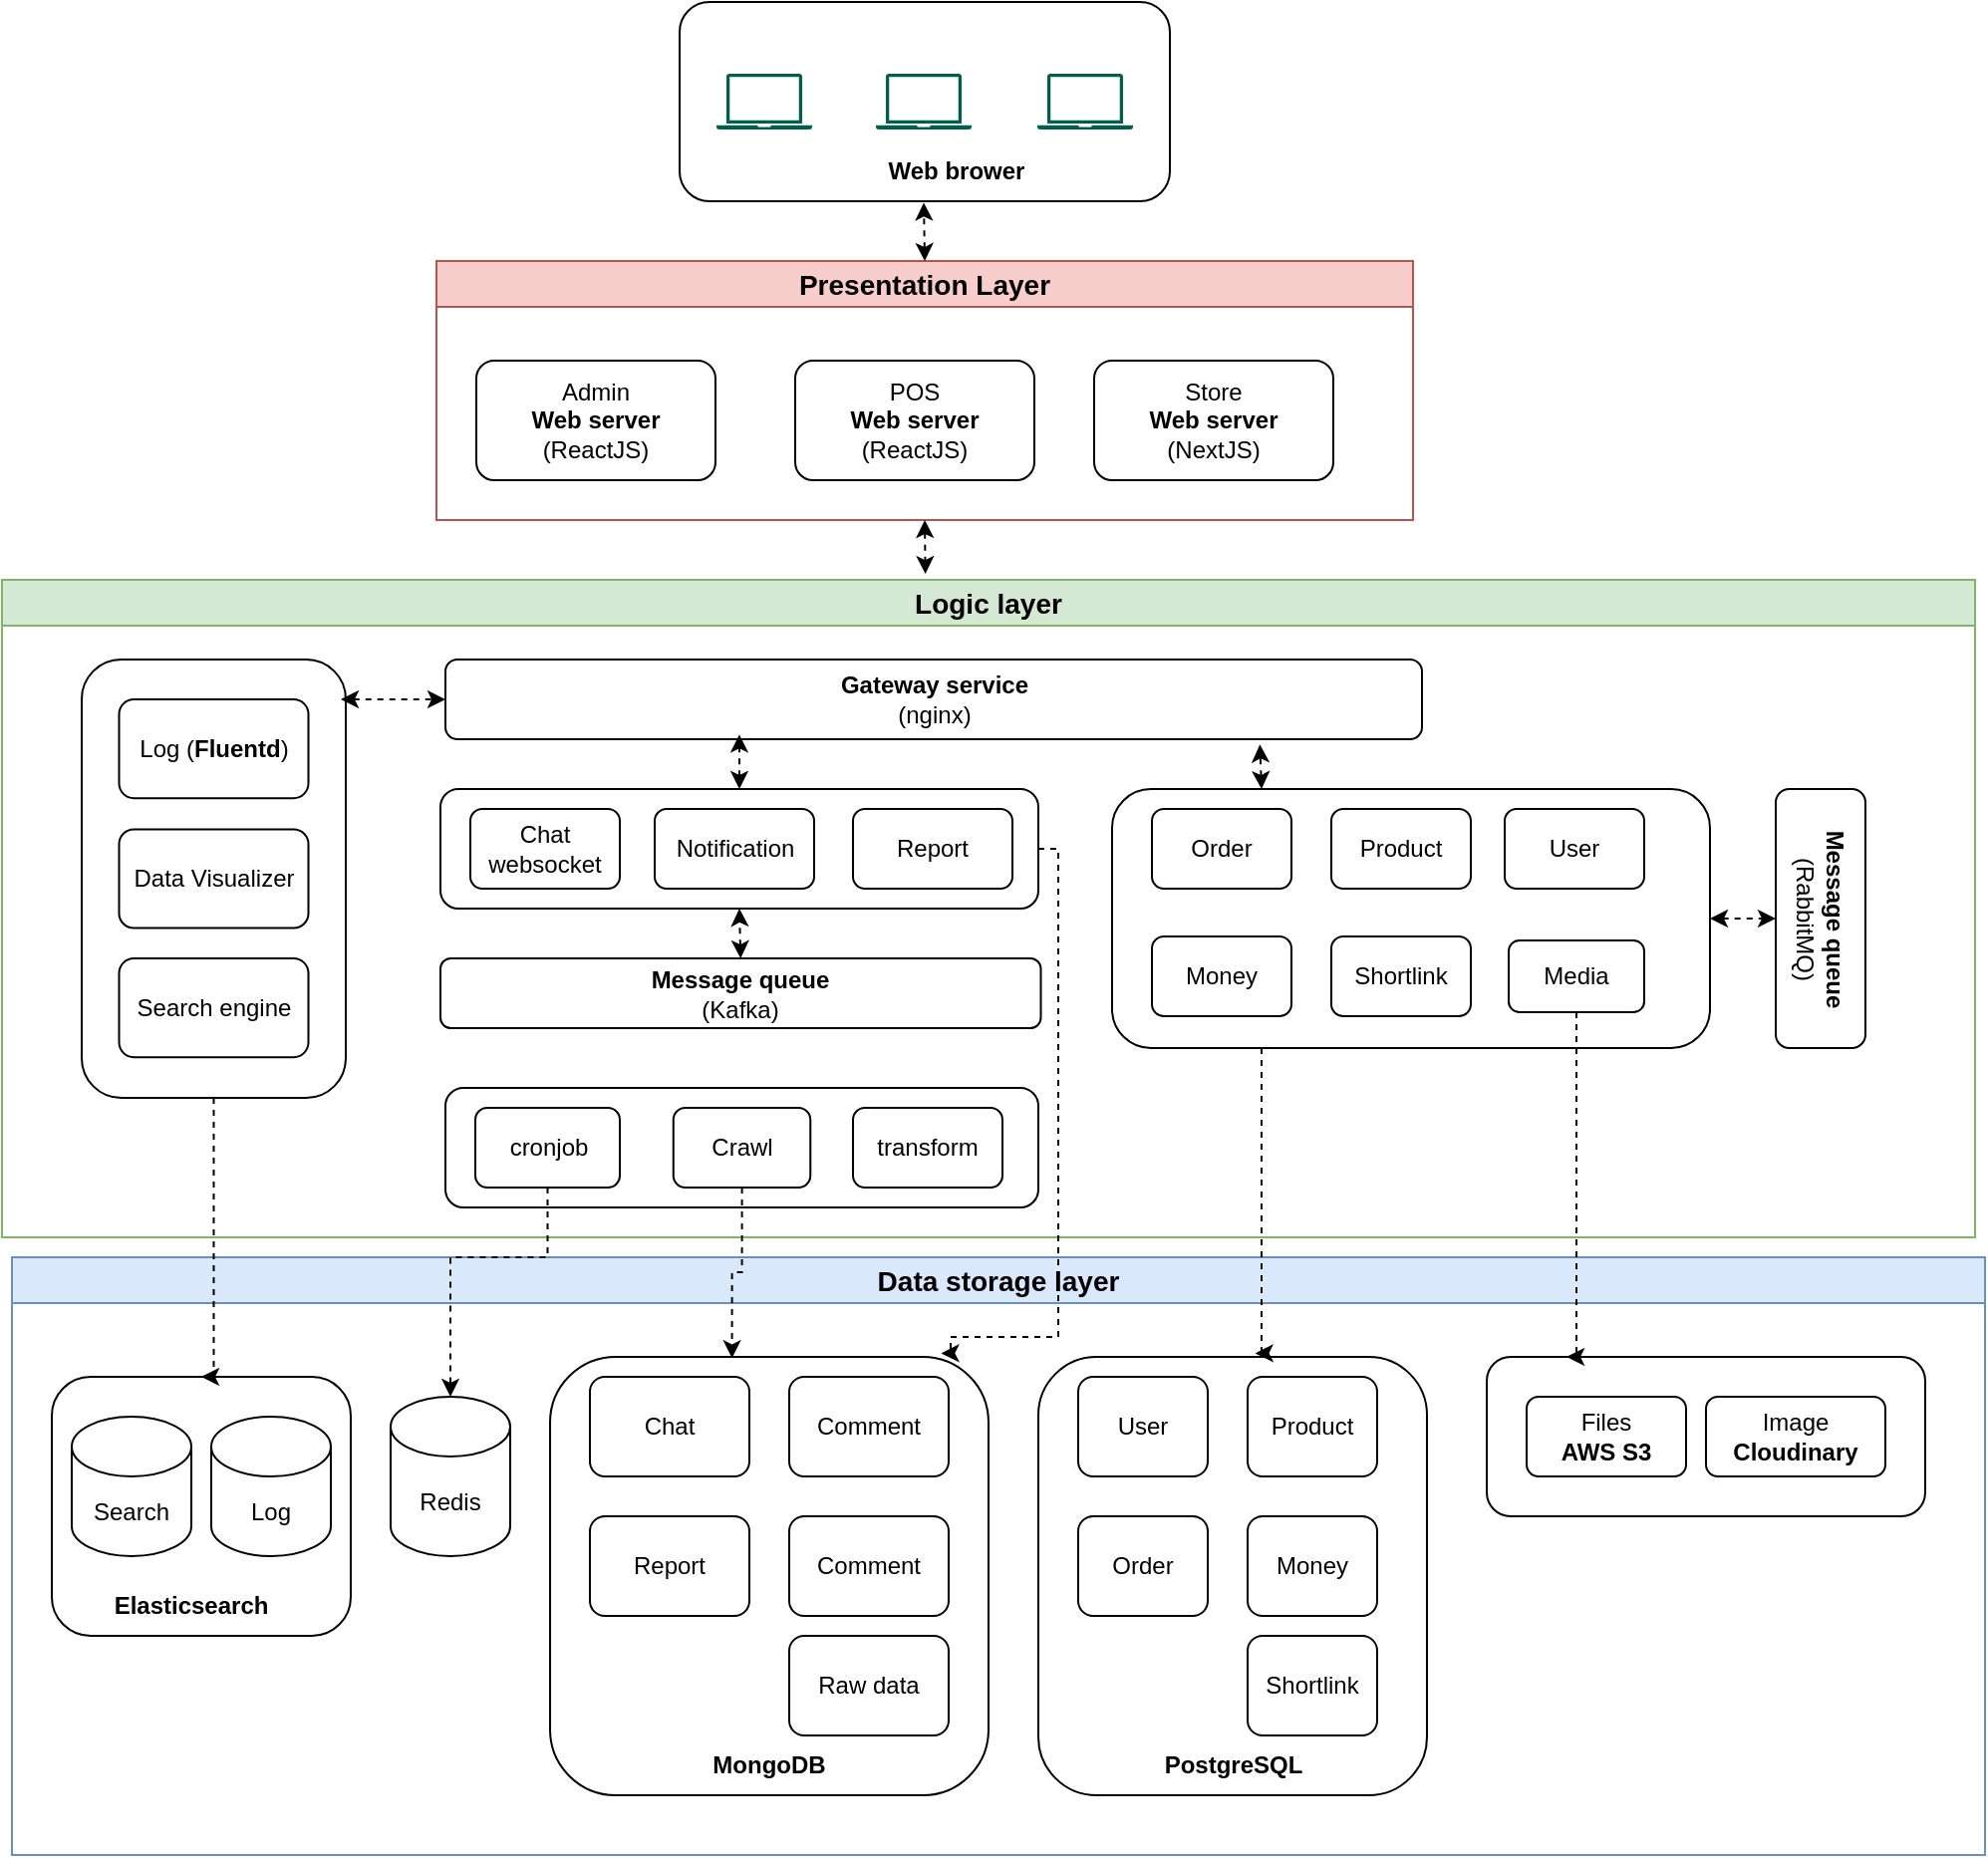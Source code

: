 <mxfile version="21.6.8" type="github">
  <diagram name="Page-1" id="j6dD-TUSr5Li1pP9D4Zx">
    <mxGraphModel dx="1950" dy="1658" grid="1" gridSize="10" guides="1" tooltips="1" connect="1" arrows="1" fold="1" page="1" pageScale="1" pageWidth="850" pageHeight="1100" math="0" shadow="0">
      <root>
        <mxCell id="0" />
        <mxCell id="1" parent="0" />
        <mxCell id="ZhyeiX_FUr-p3HCYH4gQ-8" value="&lt;font style=&quot;font-size: 14px;&quot;&gt;Presentation Layer&lt;/font&gt;" style="swimlane;whiteSpace=wrap;html=1;fillColor=#f8cecc;strokeColor=#b85450;" vertex="1" parent="1">
          <mxGeometry x="98" y="120" width="490" height="130" as="geometry" />
        </mxCell>
        <mxCell id="ZhyeiX_FUr-p3HCYH4gQ-9" value="Admin&lt;br&gt;&lt;b&gt;Web server&lt;/b&gt;&lt;br&gt;(ReactJS)" style="rounded=1;whiteSpace=wrap;html=1;" vertex="1" parent="ZhyeiX_FUr-p3HCYH4gQ-8">
          <mxGeometry x="20" y="50" width="120" height="60" as="geometry" />
        </mxCell>
        <mxCell id="ZhyeiX_FUr-p3HCYH4gQ-10" value="POS&lt;br&gt;&lt;b&gt;Web server&lt;/b&gt;&lt;br&gt;(ReactJS)" style="rounded=1;whiteSpace=wrap;html=1;" vertex="1" parent="ZhyeiX_FUr-p3HCYH4gQ-8">
          <mxGeometry x="180" y="50" width="120" height="60" as="geometry" />
        </mxCell>
        <mxCell id="ZhyeiX_FUr-p3HCYH4gQ-11" value="Store&lt;br&gt;&lt;b&gt;Web server&lt;/b&gt;&lt;br&gt;(NextJS)" style="rounded=1;whiteSpace=wrap;html=1;" vertex="1" parent="ZhyeiX_FUr-p3HCYH4gQ-8">
          <mxGeometry x="330" y="50" width="120" height="60" as="geometry" />
        </mxCell>
        <mxCell id="ZhyeiX_FUr-p3HCYH4gQ-17" value="&lt;font style=&quot;font-size: 14px;&quot;&gt;Logic layer&lt;/font&gt;" style="swimlane;whiteSpace=wrap;html=1;fillColor=#d5e8d4;strokeColor=#82b366;movable=1;resizable=1;rotatable=1;deletable=1;editable=1;locked=0;connectable=1;" vertex="1" parent="1">
          <mxGeometry x="-120" y="280" width="990" height="330" as="geometry" />
        </mxCell>
        <mxCell id="ZhyeiX_FUr-p3HCYH4gQ-130" value="" style="rounded=1;whiteSpace=wrap;html=1;" vertex="1" parent="ZhyeiX_FUr-p3HCYH4gQ-17">
          <mxGeometry x="222.5" y="255" width="297.5" height="60" as="geometry" />
        </mxCell>
        <mxCell id="ZhyeiX_FUr-p3HCYH4gQ-131" value="" style="rounded=1;whiteSpace=wrap;html=1;" vertex="1" parent="ZhyeiX_FUr-p3HCYH4gQ-17">
          <mxGeometry x="220" y="105" width="300" height="60" as="geometry" />
        </mxCell>
        <mxCell id="ZhyeiX_FUr-p3HCYH4gQ-132" value="Notification" style="rounded=1;whiteSpace=wrap;html=1;" vertex="1" parent="ZhyeiX_FUr-p3HCYH4gQ-17">
          <mxGeometry x="327.5" y="115" width="80" height="40" as="geometry" />
        </mxCell>
        <mxCell id="ZhyeiX_FUr-p3HCYH4gQ-133" value="Chat&lt;br&gt;websocket" style="rounded=1;whiteSpace=wrap;html=1;" vertex="1" parent="ZhyeiX_FUr-p3HCYH4gQ-17">
          <mxGeometry x="235" y="115" width="75" height="40" as="geometry" />
        </mxCell>
        <mxCell id="ZhyeiX_FUr-p3HCYH4gQ-134" value="transform" style="rounded=1;whiteSpace=wrap;html=1;" vertex="1" parent="ZhyeiX_FUr-p3HCYH4gQ-17">
          <mxGeometry x="427" y="265" width="75" height="40" as="geometry" />
        </mxCell>
        <mxCell id="ZhyeiX_FUr-p3HCYH4gQ-135" value="cronjob" style="rounded=1;whiteSpace=wrap;html=1;" vertex="1" parent="ZhyeiX_FUr-p3HCYH4gQ-17">
          <mxGeometry x="237.5" y="265" width="72.5" height="40" as="geometry" />
        </mxCell>
        <mxCell id="ZhyeiX_FUr-p3HCYH4gQ-136" value="Crawl" style="rounded=1;whiteSpace=wrap;html=1;" vertex="1" parent="ZhyeiX_FUr-p3HCYH4gQ-17">
          <mxGeometry x="336.88" y="265" width="68.75" height="40" as="geometry" />
        </mxCell>
        <mxCell id="ZhyeiX_FUr-p3HCYH4gQ-137" value="Report" style="rounded=1;whiteSpace=wrap;html=1;" vertex="1" parent="ZhyeiX_FUr-p3HCYH4gQ-17">
          <mxGeometry x="427" y="115" width="80" height="40" as="geometry" />
        </mxCell>
        <mxCell id="ZhyeiX_FUr-p3HCYH4gQ-138" value="&lt;b&gt;Message queue&lt;/b&gt;&lt;br&gt;(RabbitMQ)&lt;b&gt;&lt;br&gt;&lt;/b&gt;" style="rounded=1;whiteSpace=wrap;html=1;rotation=90;" vertex="1" parent="ZhyeiX_FUr-p3HCYH4gQ-17">
          <mxGeometry x="847.5" y="147.5" width="130" height="45" as="geometry" />
        </mxCell>
        <mxCell id="ZhyeiX_FUr-p3HCYH4gQ-139" value="" style="rounded=1;whiteSpace=wrap;html=1;" vertex="1" parent="ZhyeiX_FUr-p3HCYH4gQ-17">
          <mxGeometry x="557" y="105" width="300" height="130" as="geometry" />
        </mxCell>
        <mxCell id="ZhyeiX_FUr-p3HCYH4gQ-140" value="Media" style="rounded=1;whiteSpace=wrap;html=1;" vertex="1" parent="ZhyeiX_FUr-p3HCYH4gQ-17">
          <mxGeometry x="756" y="181" width="68" height="36" as="geometry" />
        </mxCell>
        <mxCell id="ZhyeiX_FUr-p3HCYH4gQ-141" value="Shortlink" style="rounded=1;whiteSpace=wrap;html=1;" vertex="1" parent="ZhyeiX_FUr-p3HCYH4gQ-17">
          <mxGeometry x="667" y="179" width="70" height="40" as="geometry" />
        </mxCell>
        <mxCell id="ZhyeiX_FUr-p3HCYH4gQ-142" value="Order" style="rounded=1;whiteSpace=wrap;html=1;" vertex="1" parent="ZhyeiX_FUr-p3HCYH4gQ-17">
          <mxGeometry x="577" y="115" width="70" height="40" as="geometry" />
        </mxCell>
        <mxCell id="ZhyeiX_FUr-p3HCYH4gQ-143" value="Product" style="rounded=1;whiteSpace=wrap;html=1;" vertex="1" parent="ZhyeiX_FUr-p3HCYH4gQ-17">
          <mxGeometry x="667" y="115" width="70" height="40" as="geometry" />
        </mxCell>
        <mxCell id="ZhyeiX_FUr-p3HCYH4gQ-144" value="User" style="rounded=1;whiteSpace=wrap;html=1;" vertex="1" parent="ZhyeiX_FUr-p3HCYH4gQ-17">
          <mxGeometry x="754" y="115" width="70" height="40" as="geometry" />
        </mxCell>
        <mxCell id="ZhyeiX_FUr-p3HCYH4gQ-145" value="Money" style="rounded=1;whiteSpace=wrap;html=1;" vertex="1" parent="ZhyeiX_FUr-p3HCYH4gQ-17">
          <mxGeometry x="577" y="179" width="70" height="40" as="geometry" />
        </mxCell>
        <mxCell id="ZhyeiX_FUr-p3HCYH4gQ-146" value="&lt;b&gt;Message queue&lt;/b&gt;&lt;br&gt;(Kafka)&lt;b&gt;&lt;br&gt;&lt;/b&gt;" style="rounded=1;whiteSpace=wrap;html=1;" vertex="1" parent="ZhyeiX_FUr-p3HCYH4gQ-17">
          <mxGeometry x="220" y="190" width="301.25" height="35" as="geometry" />
        </mxCell>
        <mxCell id="ZhyeiX_FUr-p3HCYH4gQ-147" value="" style="endArrow=classic;startArrow=classic;html=1;exitX=0.5;exitY=0;exitDx=0;exitDy=0;entryX=0.5;entryY=1;entryDx=0;entryDy=0;rounded=0;strokeColor=default;dashed=1;" edge="1" parent="ZhyeiX_FUr-p3HCYH4gQ-17" source="ZhyeiX_FUr-p3HCYH4gQ-146" target="ZhyeiX_FUr-p3HCYH4gQ-131">
          <mxGeometry width="50" height="50" relative="1" as="geometry">
            <mxPoint x="647" y="365" as="sourcePoint" />
            <mxPoint x="697" y="315" as="targetPoint" />
          </mxGeometry>
        </mxCell>
        <mxCell id="ZhyeiX_FUr-p3HCYH4gQ-155" value="" style="group" vertex="1" connectable="0" parent="ZhyeiX_FUr-p3HCYH4gQ-17">
          <mxGeometry x="40" y="40" width="132.5" height="310" as="geometry" />
        </mxCell>
        <mxCell id="ZhyeiX_FUr-p3HCYH4gQ-152" value="" style="rounded=1;whiteSpace=wrap;html=1;" vertex="1" parent="ZhyeiX_FUr-p3HCYH4gQ-155">
          <mxGeometry width="132.5" height="220" as="geometry" />
        </mxCell>
        <mxCell id="ZhyeiX_FUr-p3HCYH4gQ-99" value="Log (&lt;b&gt;Fluentd&lt;/b&gt;)" style="rounded=1;whiteSpace=wrap;html=1;" vertex="1" parent="ZhyeiX_FUr-p3HCYH4gQ-155">
          <mxGeometry x="18.75" y="20.0" width="95" height="49.6" as="geometry" />
        </mxCell>
        <mxCell id="ZhyeiX_FUr-p3HCYH4gQ-122" value="Data Visualizer" style="rounded=1;whiteSpace=wrap;html=1;" vertex="1" parent="ZhyeiX_FUr-p3HCYH4gQ-155">
          <mxGeometry x="18.75" y="85.2" width="95" height="49.6" as="geometry" />
        </mxCell>
        <mxCell id="ZhyeiX_FUr-p3HCYH4gQ-126" value="Search engine" style="rounded=1;whiteSpace=wrap;html=1;" vertex="1" parent="ZhyeiX_FUr-p3HCYH4gQ-155">
          <mxGeometry x="18.75" y="150" width="95" height="49.6" as="geometry" />
        </mxCell>
        <mxCell id="ZhyeiX_FUr-p3HCYH4gQ-16" value="&lt;b&gt;Gateway service&lt;/b&gt;&lt;br&gt;(nginx)" style="rounded=1;whiteSpace=wrap;html=1;" vertex="1" parent="ZhyeiX_FUr-p3HCYH4gQ-17">
          <mxGeometry x="222.5" y="40" width="490" height="40" as="geometry" />
        </mxCell>
        <mxCell id="ZhyeiX_FUr-p3HCYH4gQ-160" value="" style="endArrow=classic;startArrow=classic;html=1;rounded=0;exitX=1;exitY=0.5;exitDx=0;exitDy=0;entryX=0.5;entryY=1;entryDx=0;entryDy=0;dashed=1;" edge="1" parent="ZhyeiX_FUr-p3HCYH4gQ-17" source="ZhyeiX_FUr-p3HCYH4gQ-139" target="ZhyeiX_FUr-p3HCYH4gQ-138">
          <mxGeometry width="50" height="50" relative="1" as="geometry">
            <mxPoint x="470" y="280" as="sourcePoint" />
            <mxPoint x="520" y="230" as="targetPoint" />
          </mxGeometry>
        </mxCell>
        <mxCell id="ZhyeiX_FUr-p3HCYH4gQ-163" value="" style="endArrow=classic;startArrow=classic;html=1;rounded=0;exitX=0.5;exitY=0;exitDx=0;exitDy=0;entryX=0.301;entryY=0.942;entryDx=0;entryDy=0;entryPerimeter=0;dashed=1;" edge="1" parent="ZhyeiX_FUr-p3HCYH4gQ-17" source="ZhyeiX_FUr-p3HCYH4gQ-131" target="ZhyeiX_FUr-p3HCYH4gQ-16">
          <mxGeometry width="50" height="50" relative="1" as="geometry">
            <mxPoint x="470" y="30" as="sourcePoint" />
            <mxPoint x="520" y="-20" as="targetPoint" />
          </mxGeometry>
        </mxCell>
        <mxCell id="ZhyeiX_FUr-p3HCYH4gQ-164" value="" style="endArrow=classic;startArrow=classic;html=1;rounded=0;exitX=0.25;exitY=0;exitDx=0;exitDy=0;entryX=0.834;entryY=1.067;entryDx=0;entryDy=0;entryPerimeter=0;dashed=1;" edge="1" parent="ZhyeiX_FUr-p3HCYH4gQ-17" source="ZhyeiX_FUr-p3HCYH4gQ-139" target="ZhyeiX_FUr-p3HCYH4gQ-16">
          <mxGeometry width="50" height="50" relative="1" as="geometry">
            <mxPoint x="470" y="30" as="sourcePoint" />
            <mxPoint x="520" y="-20" as="targetPoint" />
          </mxGeometry>
        </mxCell>
        <mxCell id="ZhyeiX_FUr-p3HCYH4gQ-31" value="&lt;font style=&quot;font-size: 14px;&quot;&gt;Data storage layer&lt;/font&gt;" style="swimlane;whiteSpace=wrap;html=1;fillColor=#dae8fc;strokeColor=#6c8ebf;startSize=23;" vertex="1" parent="1">
          <mxGeometry x="-115" y="620" width="990" height="300" as="geometry" />
        </mxCell>
        <mxCell id="ZhyeiX_FUr-p3HCYH4gQ-50" value="" style="rounded=1;whiteSpace=wrap;html=1;" vertex="1" parent="ZhyeiX_FUr-p3HCYH4gQ-31">
          <mxGeometry x="270" y="50" width="220" height="220" as="geometry" />
        </mxCell>
        <mxCell id="ZhyeiX_FUr-p3HCYH4gQ-63" value="" style="rounded=1;whiteSpace=wrap;html=1;" vertex="1" parent="ZhyeiX_FUr-p3HCYH4gQ-31">
          <mxGeometry x="740" y="50" width="220" height="80" as="geometry" />
        </mxCell>
        <mxCell id="ZhyeiX_FUr-p3HCYH4gQ-70" value="&lt;b&gt;MongoDB&lt;/b&gt;" style="text;html=1;strokeColor=none;fillColor=none;align=center;verticalAlign=middle;whiteSpace=wrap;rounded=0;" vertex="1" parent="ZhyeiX_FUr-p3HCYH4gQ-31">
          <mxGeometry x="350" y="240" width="60" height="30" as="geometry" />
        </mxCell>
        <mxCell id="ZhyeiX_FUr-p3HCYH4gQ-95" value="Redis" style="shape=cylinder3;whiteSpace=wrap;html=1;boundedLbl=1;backgroundOutline=1;size=15;" vertex="1" parent="ZhyeiX_FUr-p3HCYH4gQ-31">
          <mxGeometry x="190" y="70" width="60" height="80" as="geometry" />
        </mxCell>
        <mxCell id="ZhyeiX_FUr-p3HCYH4gQ-64" value="" style="rounded=1;whiteSpace=wrap;html=1;" vertex="1" parent="ZhyeiX_FUr-p3HCYH4gQ-31">
          <mxGeometry x="20" y="60" width="150" height="130" as="geometry" />
        </mxCell>
        <mxCell id="ZhyeiX_FUr-p3HCYH4gQ-94" value="Elasticsearch" style="text;html=1;strokeColor=none;fillColor=none;align=center;verticalAlign=middle;whiteSpace=wrap;rounded=0;fontStyle=1" vertex="1" parent="ZhyeiX_FUr-p3HCYH4gQ-31">
          <mxGeometry x="60" y="160" width="60" height="30" as="geometry" />
        </mxCell>
        <mxCell id="ZhyeiX_FUr-p3HCYH4gQ-57" value="Files&lt;br&gt;&lt;b&gt;AWS S3&lt;/b&gt;" style="rounded=1;whiteSpace=wrap;html=1;" vertex="1" parent="ZhyeiX_FUr-p3HCYH4gQ-31">
          <mxGeometry x="760" y="70" width="80" height="40" as="geometry" />
        </mxCell>
        <mxCell id="ZhyeiX_FUr-p3HCYH4gQ-58" value="Image&lt;br&gt;&lt;b&gt;Cloudinary&lt;/b&gt;" style="rounded=1;whiteSpace=wrap;html=1;" vertex="1" parent="ZhyeiX_FUr-p3HCYH4gQ-31">
          <mxGeometry x="850" y="70" width="90" height="40" as="geometry" />
        </mxCell>
        <mxCell id="ZhyeiX_FUr-p3HCYH4gQ-66" value="Chat" style="rounded=1;whiteSpace=wrap;html=1;" vertex="1" parent="ZhyeiX_FUr-p3HCYH4gQ-31">
          <mxGeometry x="290" y="60" width="80" height="50" as="geometry" />
        </mxCell>
        <mxCell id="ZhyeiX_FUr-p3HCYH4gQ-67" value="Comment" style="rounded=1;whiteSpace=wrap;html=1;" vertex="1" parent="ZhyeiX_FUr-p3HCYH4gQ-31">
          <mxGeometry x="390" y="60" width="80" height="50" as="geometry" />
        </mxCell>
        <mxCell id="ZhyeiX_FUr-p3HCYH4gQ-68" value="Report" style="rounded=1;whiteSpace=wrap;html=1;" vertex="1" parent="ZhyeiX_FUr-p3HCYH4gQ-31">
          <mxGeometry x="290" y="130" width="80" height="50" as="geometry" />
        </mxCell>
        <mxCell id="ZhyeiX_FUr-p3HCYH4gQ-69" value="Comment" style="rounded=1;whiteSpace=wrap;html=1;" vertex="1" parent="ZhyeiX_FUr-p3HCYH4gQ-31">
          <mxGeometry x="390" y="130" width="80" height="50" as="geometry" />
        </mxCell>
        <mxCell id="ZhyeiX_FUr-p3HCYH4gQ-103" value="Raw data" style="rounded=1;whiteSpace=wrap;html=1;" vertex="1" parent="ZhyeiX_FUr-p3HCYH4gQ-31">
          <mxGeometry x="390" y="190" width="80" height="50" as="geometry" />
        </mxCell>
        <mxCell id="ZhyeiX_FUr-p3HCYH4gQ-61" value="Search" style="shape=cylinder3;whiteSpace=wrap;html=1;boundedLbl=1;backgroundOutline=1;size=15;" vertex="1" parent="ZhyeiX_FUr-p3HCYH4gQ-31">
          <mxGeometry x="30" y="80" width="60" height="70" as="geometry" />
        </mxCell>
        <mxCell id="ZhyeiX_FUr-p3HCYH4gQ-124" value="Log" style="shape=cylinder3;whiteSpace=wrap;html=1;boundedLbl=1;backgroundOutline=1;size=15;" vertex="1" parent="ZhyeiX_FUr-p3HCYH4gQ-31">
          <mxGeometry x="100" y="80" width="60" height="70" as="geometry" />
        </mxCell>
        <mxCell id="ZhyeiX_FUr-p3HCYH4gQ-33" value="" style="rounded=1;whiteSpace=wrap;html=1;" vertex="1" parent="ZhyeiX_FUr-p3HCYH4gQ-31">
          <mxGeometry x="515" y="50" width="195" height="220" as="geometry" />
        </mxCell>
        <mxCell id="ZhyeiX_FUr-p3HCYH4gQ-71" value="User" style="rounded=1;whiteSpace=wrap;html=1;" vertex="1" parent="ZhyeiX_FUr-p3HCYH4gQ-31">
          <mxGeometry x="535" y="60" width="65" height="50" as="geometry" />
        </mxCell>
        <mxCell id="ZhyeiX_FUr-p3HCYH4gQ-90" value="Product" style="rounded=1;whiteSpace=wrap;html=1;" vertex="1" parent="ZhyeiX_FUr-p3HCYH4gQ-31">
          <mxGeometry x="620" y="60" width="65" height="50" as="geometry" />
        </mxCell>
        <mxCell id="ZhyeiX_FUr-p3HCYH4gQ-91" value="Order" style="rounded=1;whiteSpace=wrap;html=1;" vertex="1" parent="ZhyeiX_FUr-p3HCYH4gQ-31">
          <mxGeometry x="535" y="130" width="65" height="50" as="geometry" />
        </mxCell>
        <mxCell id="ZhyeiX_FUr-p3HCYH4gQ-46" value="&lt;b&gt;PostgreSQL&lt;/b&gt;" style="text;html=1;strokeColor=none;fillColor=none;align=center;verticalAlign=middle;whiteSpace=wrap;rounded=0;" vertex="1" parent="ZhyeiX_FUr-p3HCYH4gQ-31">
          <mxGeometry x="582.5" y="240" width="60" height="30" as="geometry" />
        </mxCell>
        <mxCell id="ZhyeiX_FUr-p3HCYH4gQ-93" value="Money" style="rounded=1;whiteSpace=wrap;html=1;" vertex="1" parent="ZhyeiX_FUr-p3HCYH4gQ-31">
          <mxGeometry x="620" y="130" width="65" height="50" as="geometry" />
        </mxCell>
        <mxCell id="ZhyeiX_FUr-p3HCYH4gQ-166" value="Shortlink" style="rounded=1;whiteSpace=wrap;html=1;" vertex="1" parent="ZhyeiX_FUr-p3HCYH4gQ-31">
          <mxGeometry x="620" y="190" width="65" height="50" as="geometry" />
        </mxCell>
        <mxCell id="ZhyeiX_FUr-p3HCYH4gQ-149" style="edgeStyle=orthogonalEdgeStyle;rounded=0;orthogonalLoop=1;jettySize=auto;html=1;exitX=0.25;exitY=1;exitDx=0;exitDy=0;dashed=1;entryX=0.558;entryY=-0.008;entryDx=0;entryDy=0;entryPerimeter=0;" edge="1" parent="1" source="ZhyeiX_FUr-p3HCYH4gQ-139" target="ZhyeiX_FUr-p3HCYH4gQ-33">
          <mxGeometry relative="1" as="geometry">
            <mxPoint x="503" y="750" as="targetPoint" />
            <Array as="points">
              <mxPoint x="512" y="668" />
            </Array>
          </mxGeometry>
        </mxCell>
        <mxCell id="ZhyeiX_FUr-p3HCYH4gQ-162" style="edgeStyle=orthogonalEdgeStyle;rounded=0;orthogonalLoop=1;jettySize=auto;html=1;entryX=0.5;entryY=0;entryDx=0;entryDy=0;entryPerimeter=0;dashed=1;" edge="1" parent="1" source="ZhyeiX_FUr-p3HCYH4gQ-135" target="ZhyeiX_FUr-p3HCYH4gQ-95">
          <mxGeometry relative="1" as="geometry">
            <Array as="points">
              <mxPoint x="110" y="620" />
              <mxPoint x="110" y="620" />
            </Array>
          </mxGeometry>
        </mxCell>
        <mxCell id="ZhyeiX_FUr-p3HCYH4gQ-165" value="" style="endArrow=classic;startArrow=classic;html=1;rounded=0;dashed=1;entryX=0;entryY=0.5;entryDx=0;entryDy=0;" edge="1" parent="1" target="ZhyeiX_FUr-p3HCYH4gQ-16">
          <mxGeometry width="50" height="50" relative="1" as="geometry">
            <mxPoint x="50" y="340" as="sourcePoint" />
            <mxPoint x="90" y="340" as="targetPoint" />
          </mxGeometry>
        </mxCell>
        <mxCell id="ZhyeiX_FUr-p3HCYH4gQ-167" style="edgeStyle=orthogonalEdgeStyle;rounded=0;orthogonalLoop=1;jettySize=auto;html=1;entryX=0.182;entryY=0;entryDx=0;entryDy=0;entryPerimeter=0;dashed=1;" edge="1" parent="1" source="ZhyeiX_FUr-p3HCYH4gQ-140" target="ZhyeiX_FUr-p3HCYH4gQ-63">
          <mxGeometry relative="1" as="geometry">
            <Array as="points">
              <mxPoint x="670" y="670" />
            </Array>
          </mxGeometry>
        </mxCell>
        <mxCell id="ZhyeiX_FUr-p3HCYH4gQ-169" style="edgeStyle=orthogonalEdgeStyle;rounded=0;orthogonalLoop=1;jettySize=auto;html=1;entryX=0.892;entryY=-0.008;entryDx=0;entryDy=0;entryPerimeter=0;dashed=1;" edge="1" parent="1" source="ZhyeiX_FUr-p3HCYH4gQ-131" target="ZhyeiX_FUr-p3HCYH4gQ-50">
          <mxGeometry relative="1" as="geometry">
            <Array as="points">
              <mxPoint x="410" y="415" />
              <mxPoint x="410" y="660" />
              <mxPoint x="356" y="660" />
              <mxPoint x="356" y="668" />
            </Array>
          </mxGeometry>
        </mxCell>
        <mxCell id="ZhyeiX_FUr-p3HCYH4gQ-170" style="edgeStyle=orthogonalEdgeStyle;rounded=0;orthogonalLoop=1;jettySize=auto;html=1;entryX=0.415;entryY=0.003;entryDx=0;entryDy=0;entryPerimeter=0;dashed=1;" edge="1" parent="1" source="ZhyeiX_FUr-p3HCYH4gQ-136" target="ZhyeiX_FUr-p3HCYH4gQ-50">
          <mxGeometry relative="1" as="geometry" />
        </mxCell>
        <mxCell id="ZhyeiX_FUr-p3HCYH4gQ-176" value="" style="group" vertex="1" connectable="0" parent="1">
          <mxGeometry x="220" y="-10" width="246" height="100" as="geometry" />
        </mxCell>
        <mxCell id="ZhyeiX_FUr-p3HCYH4gQ-172" value="" style="rounded=1;whiteSpace=wrap;html=1;" vertex="1" parent="ZhyeiX_FUr-p3HCYH4gQ-176">
          <mxGeometry width="246" height="100" as="geometry" />
        </mxCell>
        <mxCell id="ZhyeiX_FUr-p3HCYH4gQ-173" value="" style="sketch=0;pointerEvents=1;shadow=0;dashed=0;html=1;strokeColor=none;fillColor=#005F4B;labelPosition=center;verticalLabelPosition=bottom;verticalAlign=top;align=center;outlineConnect=0;shape=mxgraph.veeam2.laptop;" vertex="1" parent="ZhyeiX_FUr-p3HCYH4gQ-176">
          <mxGeometry x="98.5" y="36" width="48" height="28.0" as="geometry" />
        </mxCell>
        <mxCell id="ZhyeiX_FUr-p3HCYH4gQ-174" value="" style="sketch=0;pointerEvents=1;shadow=0;dashed=0;html=1;strokeColor=none;fillColor=#005F4B;labelPosition=center;verticalLabelPosition=bottom;verticalAlign=top;align=center;outlineConnect=0;shape=mxgraph.veeam2.laptop;" vertex="1" parent="ZhyeiX_FUr-p3HCYH4gQ-176">
          <mxGeometry x="179.5" y="36" width="48" height="28.0" as="geometry" />
        </mxCell>
        <mxCell id="ZhyeiX_FUr-p3HCYH4gQ-175" value="" style="sketch=0;pointerEvents=1;shadow=0;dashed=0;html=1;strokeColor=none;fillColor=#005F4B;labelPosition=center;verticalLabelPosition=bottom;verticalAlign=top;align=center;outlineConnect=0;shape=mxgraph.veeam2.laptop;" vertex="1" parent="ZhyeiX_FUr-p3HCYH4gQ-176">
          <mxGeometry x="18.5" y="36" width="48" height="28.0" as="geometry" />
        </mxCell>
        <mxCell id="ZhyeiX_FUr-p3HCYH4gQ-178" value="&lt;b&gt;Web brower&lt;/b&gt;" style="text;html=1;strokeColor=none;fillColor=none;align=center;verticalAlign=middle;whiteSpace=wrap;rounded=0;" vertex="1" parent="ZhyeiX_FUr-p3HCYH4gQ-176">
          <mxGeometry x="86.5" y="70" width="103.5" height="30" as="geometry" />
        </mxCell>
        <mxCell id="ZhyeiX_FUr-p3HCYH4gQ-179" value="" style="endArrow=classic;startArrow=classic;html=1;rounded=0;entryX=0.348;entryY=1.025;entryDx=0;entryDy=0;exitX=0.5;exitY=0;exitDx=0;exitDy=0;entryPerimeter=0;dashed=1;" edge="1" parent="1" source="ZhyeiX_FUr-p3HCYH4gQ-8" target="ZhyeiX_FUr-p3HCYH4gQ-178">
          <mxGeometry width="50" height="50" relative="1" as="geometry">
            <mxPoint x="350" y="160" as="sourcePoint" />
            <mxPoint x="400" y="110" as="targetPoint" />
          </mxGeometry>
        </mxCell>
        <mxCell id="ZhyeiX_FUr-p3HCYH4gQ-180" style="edgeStyle=orthogonalEdgeStyle;rounded=0;orthogonalLoop=1;jettySize=auto;html=1;entryX=0.5;entryY=0;entryDx=0;entryDy=0;dashed=1;" edge="1" parent="1" source="ZhyeiX_FUr-p3HCYH4gQ-152" target="ZhyeiX_FUr-p3HCYH4gQ-64">
          <mxGeometry relative="1" as="geometry">
            <Array as="points">
              <mxPoint x="-14" y="680" />
            </Array>
          </mxGeometry>
        </mxCell>
        <mxCell id="ZhyeiX_FUr-p3HCYH4gQ-184" value="" style="endArrow=classic;startArrow=classic;html=1;rounded=0;exitX=0.5;exitY=1;exitDx=0;exitDy=0;entryX=0.468;entryY=-0.009;entryDx=0;entryDy=0;entryPerimeter=0;dashed=1;" edge="1" parent="1" source="ZhyeiX_FUr-p3HCYH4gQ-8" target="ZhyeiX_FUr-p3HCYH4gQ-17">
          <mxGeometry width="50" height="50" relative="1" as="geometry">
            <mxPoint x="370" y="260" as="sourcePoint" />
            <mxPoint x="420" y="210" as="targetPoint" />
          </mxGeometry>
        </mxCell>
      </root>
    </mxGraphModel>
  </diagram>
</mxfile>

